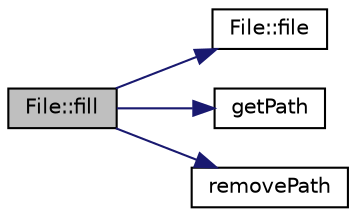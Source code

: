 digraph "File::fill"
{
 // LATEX_PDF_SIZE
  edge [fontname="Helvetica",fontsize="10",labelfontname="Helvetica",labelfontsize="10"];
  node [fontname="Helvetica",fontsize="10",shape=record];
  rankdir="LR";
  Node1 [label="File::fill",height=0.2,width=0.4,color="black", fillcolor="grey75", style="filled", fontcolor="black",tooltip=" "];
  Node1 -> Node2 [color="midnightblue",fontsize="10",style="solid",fontname="Helvetica"];
  Node2 [label="File::file",height=0.2,width=0.4,color="black", fillcolor="white", style="filled",URL="$class_file.html#a7f0a585193cf109991c6dbff53eb850d",tooltip=" "];
  Node1 -> Node3 [color="midnightblue",fontsize="10",style="solid",fontname="Helvetica"];
  Node3 [label="getPath",height=0.2,width=0.4,color="black", fillcolor="white", style="filled",URL="$files__functions_8hpp.html#ab1e262f27aaad28944f29cd2bbde417f",tooltip=" "];
  Node1 -> Node4 [color="midnightblue",fontsize="10",style="solid",fontname="Helvetica"];
  Node4 [label="removePath",height=0.2,width=0.4,color="black", fillcolor="white", style="filled",URL="$files__functions_8hpp.html#ad3a78346393c83676348f6bad34b8ce2",tooltip=" "];
}
